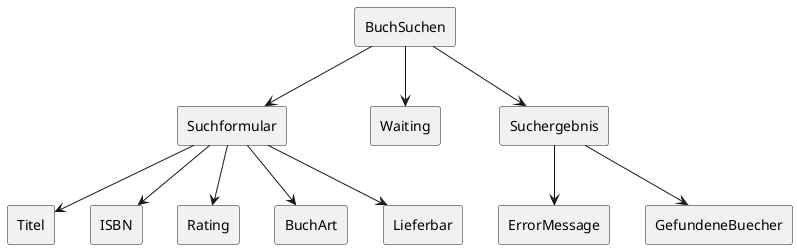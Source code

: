' Preview durch <Alt>d

@startuml BuchSuchen

'top to bottom direction

rectangle BuchSuchen
rectangle Suchformular
rectangle Waiting
rectangle Suchergebnis

BuchSuchen --> Suchformular
BuchSuchen --> Waiting
BuchSuchen --> Suchergebnis

rectangle Titel
rectangle ISBN
rectangle Rating
rectangle BuchArt
rectangle Lieferbar

Suchformular --> Titel
Suchformular --> ISBN
Suchformular --> Rating
Suchformular --> BuchArt
Suchformular --> Lieferbar

rectangle ErrorMessage
rectangle GefundeneBuecher

Suchergebnis --> ErrorMessage
Suchergebnis --> GefundeneBuecher

@enduml
